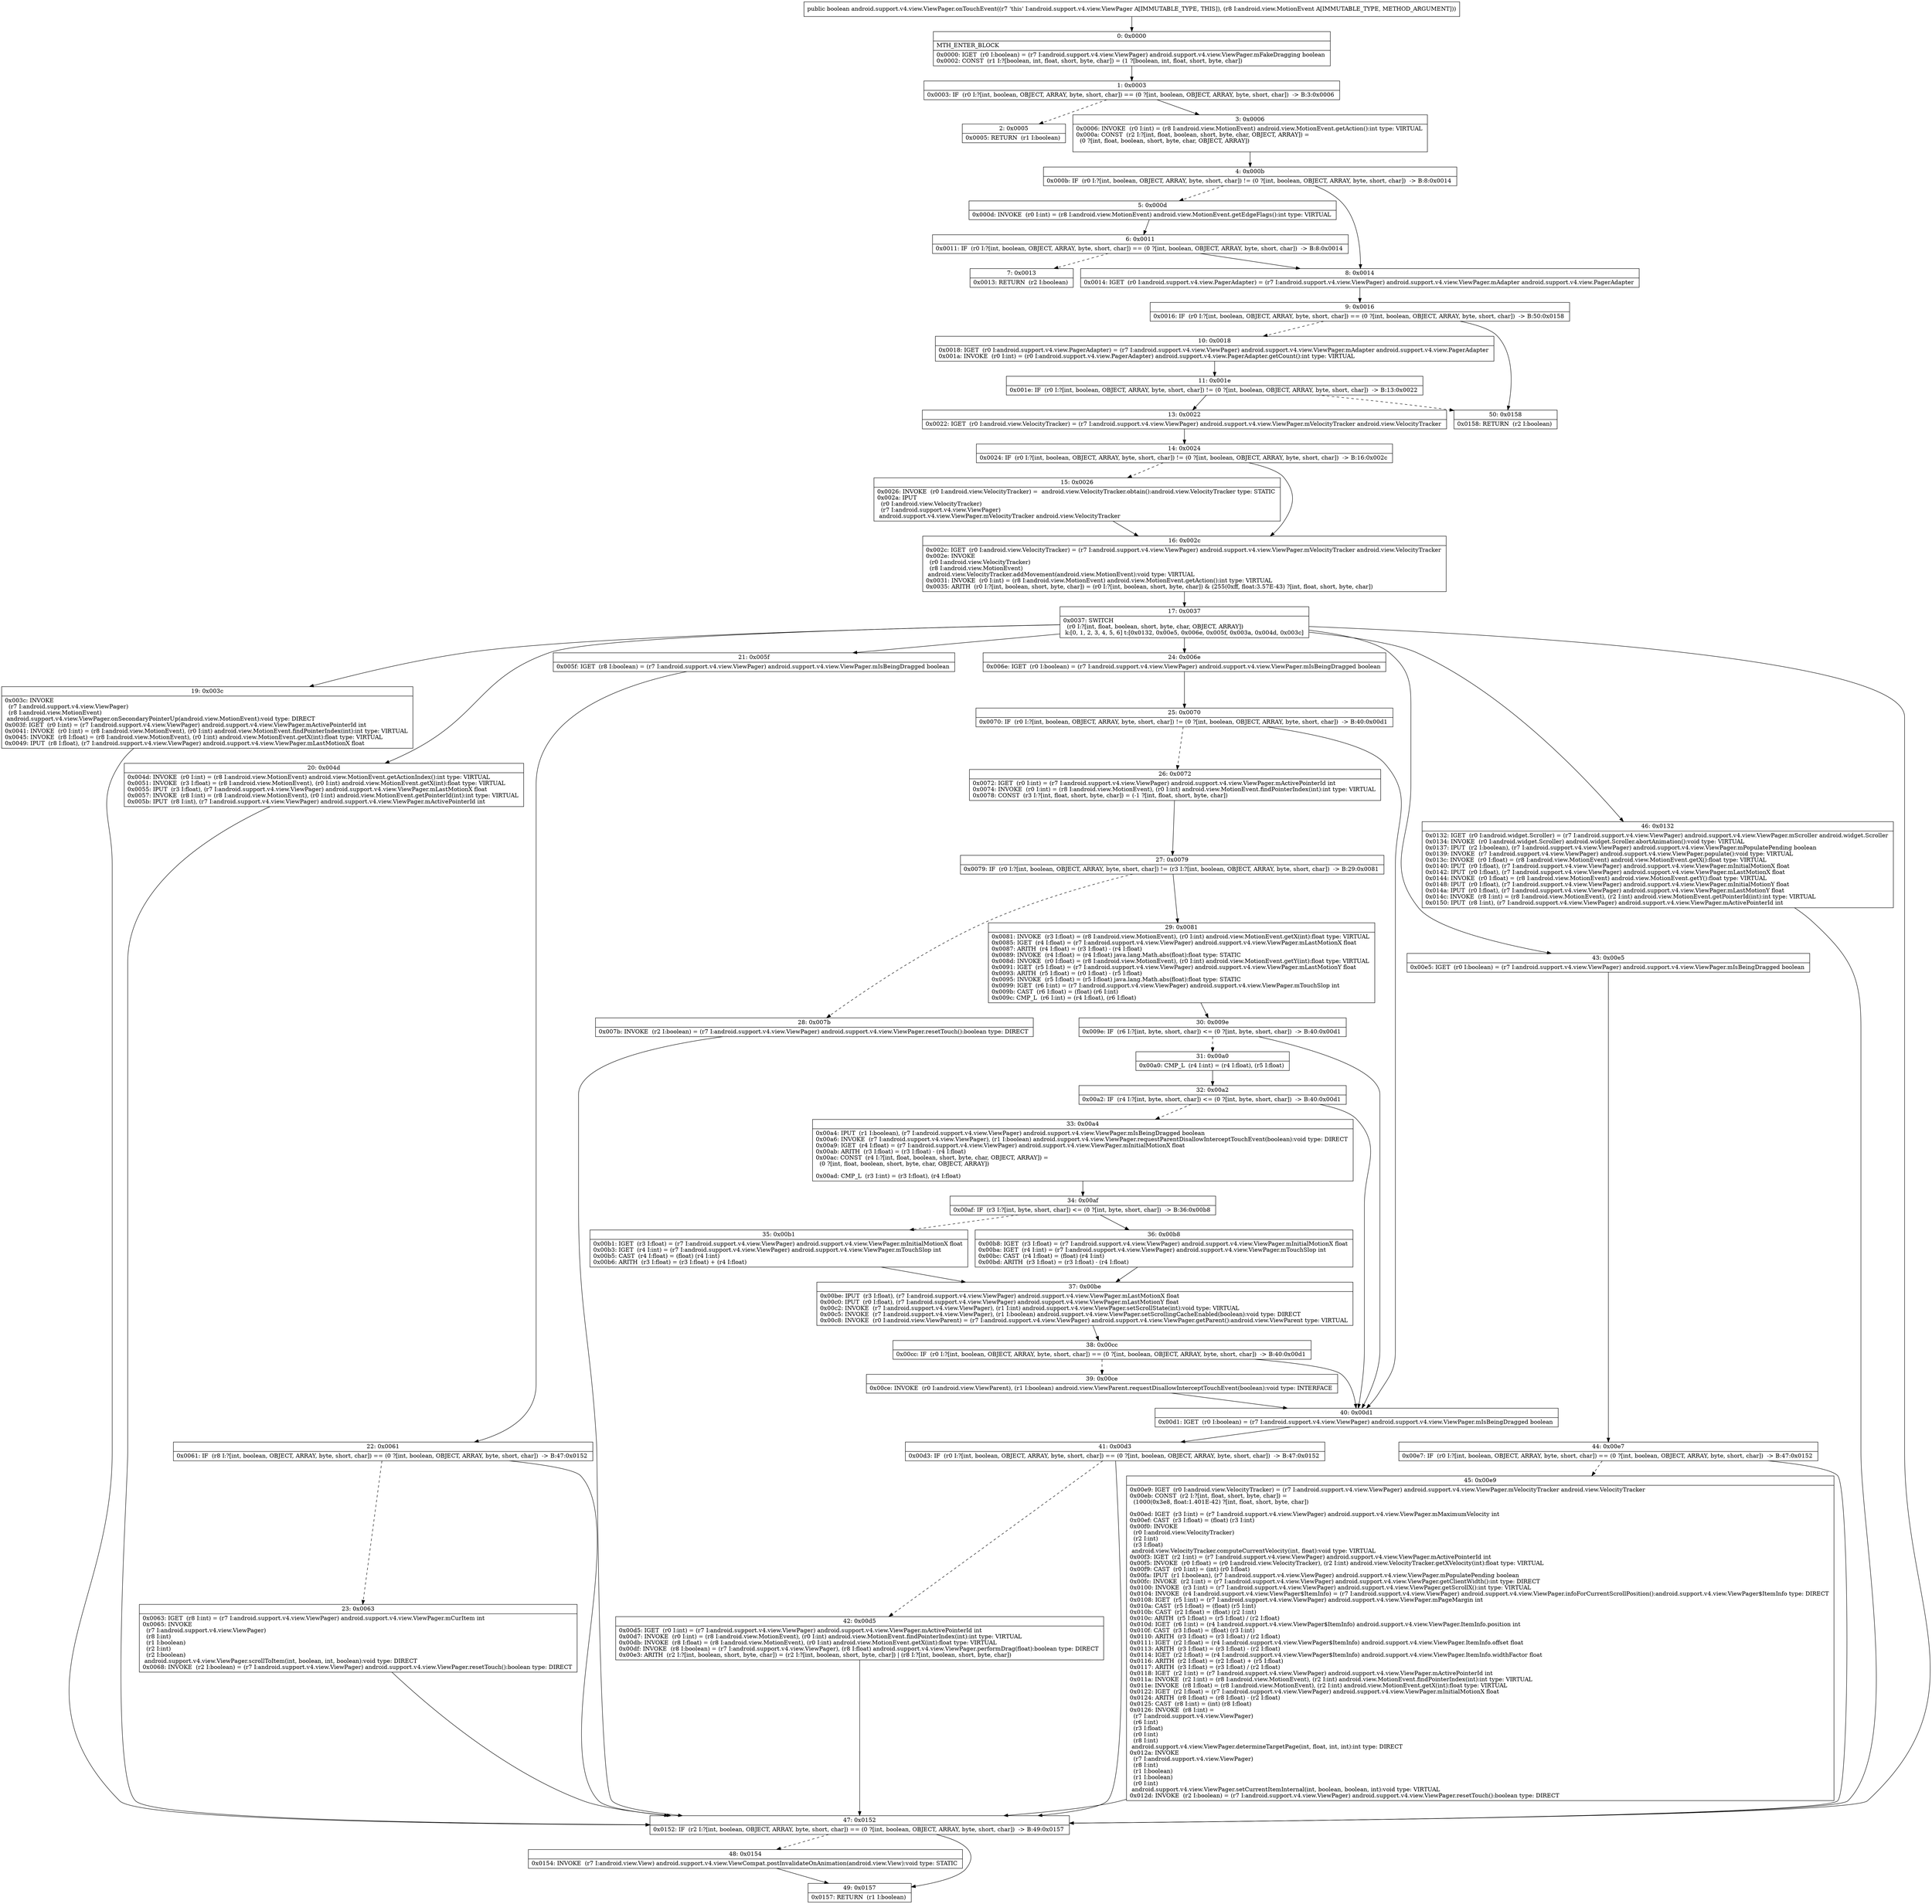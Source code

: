 digraph "CFG forandroid.support.v4.view.ViewPager.onTouchEvent(Landroid\/view\/MotionEvent;)Z" {
Node_0 [shape=record,label="{0\:\ 0x0000|MTH_ENTER_BLOCK\l|0x0000: IGET  (r0 I:boolean) = (r7 I:android.support.v4.view.ViewPager) android.support.v4.view.ViewPager.mFakeDragging boolean \l0x0002: CONST  (r1 I:?[boolean, int, float, short, byte, char]) = (1 ?[boolean, int, float, short, byte, char]) \l}"];
Node_1 [shape=record,label="{1\:\ 0x0003|0x0003: IF  (r0 I:?[int, boolean, OBJECT, ARRAY, byte, short, char]) == (0 ?[int, boolean, OBJECT, ARRAY, byte, short, char])  \-\> B:3:0x0006 \l}"];
Node_2 [shape=record,label="{2\:\ 0x0005|0x0005: RETURN  (r1 I:boolean) \l}"];
Node_3 [shape=record,label="{3\:\ 0x0006|0x0006: INVOKE  (r0 I:int) = (r8 I:android.view.MotionEvent) android.view.MotionEvent.getAction():int type: VIRTUAL \l0x000a: CONST  (r2 I:?[int, float, boolean, short, byte, char, OBJECT, ARRAY]) = \l  (0 ?[int, float, boolean, short, byte, char, OBJECT, ARRAY])\l \l}"];
Node_4 [shape=record,label="{4\:\ 0x000b|0x000b: IF  (r0 I:?[int, boolean, OBJECT, ARRAY, byte, short, char]) != (0 ?[int, boolean, OBJECT, ARRAY, byte, short, char])  \-\> B:8:0x0014 \l}"];
Node_5 [shape=record,label="{5\:\ 0x000d|0x000d: INVOKE  (r0 I:int) = (r8 I:android.view.MotionEvent) android.view.MotionEvent.getEdgeFlags():int type: VIRTUAL \l}"];
Node_6 [shape=record,label="{6\:\ 0x0011|0x0011: IF  (r0 I:?[int, boolean, OBJECT, ARRAY, byte, short, char]) == (0 ?[int, boolean, OBJECT, ARRAY, byte, short, char])  \-\> B:8:0x0014 \l}"];
Node_7 [shape=record,label="{7\:\ 0x0013|0x0013: RETURN  (r2 I:boolean) \l}"];
Node_8 [shape=record,label="{8\:\ 0x0014|0x0014: IGET  (r0 I:android.support.v4.view.PagerAdapter) = (r7 I:android.support.v4.view.ViewPager) android.support.v4.view.ViewPager.mAdapter android.support.v4.view.PagerAdapter \l}"];
Node_9 [shape=record,label="{9\:\ 0x0016|0x0016: IF  (r0 I:?[int, boolean, OBJECT, ARRAY, byte, short, char]) == (0 ?[int, boolean, OBJECT, ARRAY, byte, short, char])  \-\> B:50:0x0158 \l}"];
Node_10 [shape=record,label="{10\:\ 0x0018|0x0018: IGET  (r0 I:android.support.v4.view.PagerAdapter) = (r7 I:android.support.v4.view.ViewPager) android.support.v4.view.ViewPager.mAdapter android.support.v4.view.PagerAdapter \l0x001a: INVOKE  (r0 I:int) = (r0 I:android.support.v4.view.PagerAdapter) android.support.v4.view.PagerAdapter.getCount():int type: VIRTUAL \l}"];
Node_11 [shape=record,label="{11\:\ 0x001e|0x001e: IF  (r0 I:?[int, boolean, OBJECT, ARRAY, byte, short, char]) != (0 ?[int, boolean, OBJECT, ARRAY, byte, short, char])  \-\> B:13:0x0022 \l}"];
Node_13 [shape=record,label="{13\:\ 0x0022|0x0022: IGET  (r0 I:android.view.VelocityTracker) = (r7 I:android.support.v4.view.ViewPager) android.support.v4.view.ViewPager.mVelocityTracker android.view.VelocityTracker \l}"];
Node_14 [shape=record,label="{14\:\ 0x0024|0x0024: IF  (r0 I:?[int, boolean, OBJECT, ARRAY, byte, short, char]) != (0 ?[int, boolean, OBJECT, ARRAY, byte, short, char])  \-\> B:16:0x002c \l}"];
Node_15 [shape=record,label="{15\:\ 0x0026|0x0026: INVOKE  (r0 I:android.view.VelocityTracker) =  android.view.VelocityTracker.obtain():android.view.VelocityTracker type: STATIC \l0x002a: IPUT  \l  (r0 I:android.view.VelocityTracker)\l  (r7 I:android.support.v4.view.ViewPager)\l android.support.v4.view.ViewPager.mVelocityTracker android.view.VelocityTracker \l}"];
Node_16 [shape=record,label="{16\:\ 0x002c|0x002c: IGET  (r0 I:android.view.VelocityTracker) = (r7 I:android.support.v4.view.ViewPager) android.support.v4.view.ViewPager.mVelocityTracker android.view.VelocityTracker \l0x002e: INVOKE  \l  (r0 I:android.view.VelocityTracker)\l  (r8 I:android.view.MotionEvent)\l android.view.VelocityTracker.addMovement(android.view.MotionEvent):void type: VIRTUAL \l0x0031: INVOKE  (r0 I:int) = (r8 I:android.view.MotionEvent) android.view.MotionEvent.getAction():int type: VIRTUAL \l0x0035: ARITH  (r0 I:?[int, boolean, short, byte, char]) = (r0 I:?[int, boolean, short, byte, char]) & (255(0xff, float:3.57E\-43) ?[int, float, short, byte, char]) \l}"];
Node_17 [shape=record,label="{17\:\ 0x0037|0x0037: SWITCH  \l  (r0 I:?[int, float, boolean, short, byte, char, OBJECT, ARRAY])\l k:[0, 1, 2, 3, 4, 5, 6] t:[0x0132, 0x00e5, 0x006e, 0x005f, 0x003a, 0x004d, 0x003c] \l}"];
Node_19 [shape=record,label="{19\:\ 0x003c|0x003c: INVOKE  \l  (r7 I:android.support.v4.view.ViewPager)\l  (r8 I:android.view.MotionEvent)\l android.support.v4.view.ViewPager.onSecondaryPointerUp(android.view.MotionEvent):void type: DIRECT \l0x003f: IGET  (r0 I:int) = (r7 I:android.support.v4.view.ViewPager) android.support.v4.view.ViewPager.mActivePointerId int \l0x0041: INVOKE  (r0 I:int) = (r8 I:android.view.MotionEvent), (r0 I:int) android.view.MotionEvent.findPointerIndex(int):int type: VIRTUAL \l0x0045: INVOKE  (r8 I:float) = (r8 I:android.view.MotionEvent), (r0 I:int) android.view.MotionEvent.getX(int):float type: VIRTUAL \l0x0049: IPUT  (r8 I:float), (r7 I:android.support.v4.view.ViewPager) android.support.v4.view.ViewPager.mLastMotionX float \l}"];
Node_20 [shape=record,label="{20\:\ 0x004d|0x004d: INVOKE  (r0 I:int) = (r8 I:android.view.MotionEvent) android.view.MotionEvent.getActionIndex():int type: VIRTUAL \l0x0051: INVOKE  (r3 I:float) = (r8 I:android.view.MotionEvent), (r0 I:int) android.view.MotionEvent.getX(int):float type: VIRTUAL \l0x0055: IPUT  (r3 I:float), (r7 I:android.support.v4.view.ViewPager) android.support.v4.view.ViewPager.mLastMotionX float \l0x0057: INVOKE  (r8 I:int) = (r8 I:android.view.MotionEvent), (r0 I:int) android.view.MotionEvent.getPointerId(int):int type: VIRTUAL \l0x005b: IPUT  (r8 I:int), (r7 I:android.support.v4.view.ViewPager) android.support.v4.view.ViewPager.mActivePointerId int \l}"];
Node_21 [shape=record,label="{21\:\ 0x005f|0x005f: IGET  (r8 I:boolean) = (r7 I:android.support.v4.view.ViewPager) android.support.v4.view.ViewPager.mIsBeingDragged boolean \l}"];
Node_22 [shape=record,label="{22\:\ 0x0061|0x0061: IF  (r8 I:?[int, boolean, OBJECT, ARRAY, byte, short, char]) == (0 ?[int, boolean, OBJECT, ARRAY, byte, short, char])  \-\> B:47:0x0152 \l}"];
Node_23 [shape=record,label="{23\:\ 0x0063|0x0063: IGET  (r8 I:int) = (r7 I:android.support.v4.view.ViewPager) android.support.v4.view.ViewPager.mCurItem int \l0x0065: INVOKE  \l  (r7 I:android.support.v4.view.ViewPager)\l  (r8 I:int)\l  (r1 I:boolean)\l  (r2 I:int)\l  (r2 I:boolean)\l android.support.v4.view.ViewPager.scrollToItem(int, boolean, int, boolean):void type: DIRECT \l0x0068: INVOKE  (r2 I:boolean) = (r7 I:android.support.v4.view.ViewPager) android.support.v4.view.ViewPager.resetTouch():boolean type: DIRECT \l}"];
Node_24 [shape=record,label="{24\:\ 0x006e|0x006e: IGET  (r0 I:boolean) = (r7 I:android.support.v4.view.ViewPager) android.support.v4.view.ViewPager.mIsBeingDragged boolean \l}"];
Node_25 [shape=record,label="{25\:\ 0x0070|0x0070: IF  (r0 I:?[int, boolean, OBJECT, ARRAY, byte, short, char]) != (0 ?[int, boolean, OBJECT, ARRAY, byte, short, char])  \-\> B:40:0x00d1 \l}"];
Node_26 [shape=record,label="{26\:\ 0x0072|0x0072: IGET  (r0 I:int) = (r7 I:android.support.v4.view.ViewPager) android.support.v4.view.ViewPager.mActivePointerId int \l0x0074: INVOKE  (r0 I:int) = (r8 I:android.view.MotionEvent), (r0 I:int) android.view.MotionEvent.findPointerIndex(int):int type: VIRTUAL \l0x0078: CONST  (r3 I:?[int, float, short, byte, char]) = (\-1 ?[int, float, short, byte, char]) \l}"];
Node_27 [shape=record,label="{27\:\ 0x0079|0x0079: IF  (r0 I:?[int, boolean, OBJECT, ARRAY, byte, short, char]) != (r3 I:?[int, boolean, OBJECT, ARRAY, byte, short, char])  \-\> B:29:0x0081 \l}"];
Node_28 [shape=record,label="{28\:\ 0x007b|0x007b: INVOKE  (r2 I:boolean) = (r7 I:android.support.v4.view.ViewPager) android.support.v4.view.ViewPager.resetTouch():boolean type: DIRECT \l}"];
Node_29 [shape=record,label="{29\:\ 0x0081|0x0081: INVOKE  (r3 I:float) = (r8 I:android.view.MotionEvent), (r0 I:int) android.view.MotionEvent.getX(int):float type: VIRTUAL \l0x0085: IGET  (r4 I:float) = (r7 I:android.support.v4.view.ViewPager) android.support.v4.view.ViewPager.mLastMotionX float \l0x0087: ARITH  (r4 I:float) = (r3 I:float) \- (r4 I:float) \l0x0089: INVOKE  (r4 I:float) = (r4 I:float) java.lang.Math.abs(float):float type: STATIC \l0x008d: INVOKE  (r0 I:float) = (r8 I:android.view.MotionEvent), (r0 I:int) android.view.MotionEvent.getY(int):float type: VIRTUAL \l0x0091: IGET  (r5 I:float) = (r7 I:android.support.v4.view.ViewPager) android.support.v4.view.ViewPager.mLastMotionY float \l0x0093: ARITH  (r5 I:float) = (r0 I:float) \- (r5 I:float) \l0x0095: INVOKE  (r5 I:float) = (r5 I:float) java.lang.Math.abs(float):float type: STATIC \l0x0099: IGET  (r6 I:int) = (r7 I:android.support.v4.view.ViewPager) android.support.v4.view.ViewPager.mTouchSlop int \l0x009b: CAST  (r6 I:float) = (float) (r6 I:int) \l0x009c: CMP_L  (r6 I:int) = (r4 I:float), (r6 I:float) \l}"];
Node_30 [shape=record,label="{30\:\ 0x009e|0x009e: IF  (r6 I:?[int, byte, short, char]) \<= (0 ?[int, byte, short, char])  \-\> B:40:0x00d1 \l}"];
Node_31 [shape=record,label="{31\:\ 0x00a0|0x00a0: CMP_L  (r4 I:int) = (r4 I:float), (r5 I:float) \l}"];
Node_32 [shape=record,label="{32\:\ 0x00a2|0x00a2: IF  (r4 I:?[int, byte, short, char]) \<= (0 ?[int, byte, short, char])  \-\> B:40:0x00d1 \l}"];
Node_33 [shape=record,label="{33\:\ 0x00a4|0x00a4: IPUT  (r1 I:boolean), (r7 I:android.support.v4.view.ViewPager) android.support.v4.view.ViewPager.mIsBeingDragged boolean \l0x00a6: INVOKE  (r7 I:android.support.v4.view.ViewPager), (r1 I:boolean) android.support.v4.view.ViewPager.requestParentDisallowInterceptTouchEvent(boolean):void type: DIRECT \l0x00a9: IGET  (r4 I:float) = (r7 I:android.support.v4.view.ViewPager) android.support.v4.view.ViewPager.mInitialMotionX float \l0x00ab: ARITH  (r3 I:float) = (r3 I:float) \- (r4 I:float) \l0x00ac: CONST  (r4 I:?[int, float, boolean, short, byte, char, OBJECT, ARRAY]) = \l  (0 ?[int, float, boolean, short, byte, char, OBJECT, ARRAY])\l \l0x00ad: CMP_L  (r3 I:int) = (r3 I:float), (r4 I:float) \l}"];
Node_34 [shape=record,label="{34\:\ 0x00af|0x00af: IF  (r3 I:?[int, byte, short, char]) \<= (0 ?[int, byte, short, char])  \-\> B:36:0x00b8 \l}"];
Node_35 [shape=record,label="{35\:\ 0x00b1|0x00b1: IGET  (r3 I:float) = (r7 I:android.support.v4.view.ViewPager) android.support.v4.view.ViewPager.mInitialMotionX float \l0x00b3: IGET  (r4 I:int) = (r7 I:android.support.v4.view.ViewPager) android.support.v4.view.ViewPager.mTouchSlop int \l0x00b5: CAST  (r4 I:float) = (float) (r4 I:int) \l0x00b6: ARITH  (r3 I:float) = (r3 I:float) + (r4 I:float) \l}"];
Node_36 [shape=record,label="{36\:\ 0x00b8|0x00b8: IGET  (r3 I:float) = (r7 I:android.support.v4.view.ViewPager) android.support.v4.view.ViewPager.mInitialMotionX float \l0x00ba: IGET  (r4 I:int) = (r7 I:android.support.v4.view.ViewPager) android.support.v4.view.ViewPager.mTouchSlop int \l0x00bc: CAST  (r4 I:float) = (float) (r4 I:int) \l0x00bd: ARITH  (r3 I:float) = (r3 I:float) \- (r4 I:float) \l}"];
Node_37 [shape=record,label="{37\:\ 0x00be|0x00be: IPUT  (r3 I:float), (r7 I:android.support.v4.view.ViewPager) android.support.v4.view.ViewPager.mLastMotionX float \l0x00c0: IPUT  (r0 I:float), (r7 I:android.support.v4.view.ViewPager) android.support.v4.view.ViewPager.mLastMotionY float \l0x00c2: INVOKE  (r7 I:android.support.v4.view.ViewPager), (r1 I:int) android.support.v4.view.ViewPager.setScrollState(int):void type: VIRTUAL \l0x00c5: INVOKE  (r7 I:android.support.v4.view.ViewPager), (r1 I:boolean) android.support.v4.view.ViewPager.setScrollingCacheEnabled(boolean):void type: DIRECT \l0x00c8: INVOKE  (r0 I:android.view.ViewParent) = (r7 I:android.support.v4.view.ViewPager) android.support.v4.view.ViewPager.getParent():android.view.ViewParent type: VIRTUAL \l}"];
Node_38 [shape=record,label="{38\:\ 0x00cc|0x00cc: IF  (r0 I:?[int, boolean, OBJECT, ARRAY, byte, short, char]) == (0 ?[int, boolean, OBJECT, ARRAY, byte, short, char])  \-\> B:40:0x00d1 \l}"];
Node_39 [shape=record,label="{39\:\ 0x00ce|0x00ce: INVOKE  (r0 I:android.view.ViewParent), (r1 I:boolean) android.view.ViewParent.requestDisallowInterceptTouchEvent(boolean):void type: INTERFACE \l}"];
Node_40 [shape=record,label="{40\:\ 0x00d1|0x00d1: IGET  (r0 I:boolean) = (r7 I:android.support.v4.view.ViewPager) android.support.v4.view.ViewPager.mIsBeingDragged boolean \l}"];
Node_41 [shape=record,label="{41\:\ 0x00d3|0x00d3: IF  (r0 I:?[int, boolean, OBJECT, ARRAY, byte, short, char]) == (0 ?[int, boolean, OBJECT, ARRAY, byte, short, char])  \-\> B:47:0x0152 \l}"];
Node_42 [shape=record,label="{42\:\ 0x00d5|0x00d5: IGET  (r0 I:int) = (r7 I:android.support.v4.view.ViewPager) android.support.v4.view.ViewPager.mActivePointerId int \l0x00d7: INVOKE  (r0 I:int) = (r8 I:android.view.MotionEvent), (r0 I:int) android.view.MotionEvent.findPointerIndex(int):int type: VIRTUAL \l0x00db: INVOKE  (r8 I:float) = (r8 I:android.view.MotionEvent), (r0 I:int) android.view.MotionEvent.getX(int):float type: VIRTUAL \l0x00df: INVOKE  (r8 I:boolean) = (r7 I:android.support.v4.view.ViewPager), (r8 I:float) android.support.v4.view.ViewPager.performDrag(float):boolean type: DIRECT \l0x00e3: ARITH  (r2 I:?[int, boolean, short, byte, char]) = (r2 I:?[int, boolean, short, byte, char]) \| (r8 I:?[int, boolean, short, byte, char]) \l}"];
Node_43 [shape=record,label="{43\:\ 0x00e5|0x00e5: IGET  (r0 I:boolean) = (r7 I:android.support.v4.view.ViewPager) android.support.v4.view.ViewPager.mIsBeingDragged boolean \l}"];
Node_44 [shape=record,label="{44\:\ 0x00e7|0x00e7: IF  (r0 I:?[int, boolean, OBJECT, ARRAY, byte, short, char]) == (0 ?[int, boolean, OBJECT, ARRAY, byte, short, char])  \-\> B:47:0x0152 \l}"];
Node_45 [shape=record,label="{45\:\ 0x00e9|0x00e9: IGET  (r0 I:android.view.VelocityTracker) = (r7 I:android.support.v4.view.ViewPager) android.support.v4.view.ViewPager.mVelocityTracker android.view.VelocityTracker \l0x00eb: CONST  (r2 I:?[int, float, short, byte, char]) = \l  (1000(0x3e8, float:1.401E\-42) ?[int, float, short, byte, char])\l \l0x00ed: IGET  (r3 I:int) = (r7 I:android.support.v4.view.ViewPager) android.support.v4.view.ViewPager.mMaximumVelocity int \l0x00ef: CAST  (r3 I:float) = (float) (r3 I:int) \l0x00f0: INVOKE  \l  (r0 I:android.view.VelocityTracker)\l  (r2 I:int)\l  (r3 I:float)\l android.view.VelocityTracker.computeCurrentVelocity(int, float):void type: VIRTUAL \l0x00f3: IGET  (r2 I:int) = (r7 I:android.support.v4.view.ViewPager) android.support.v4.view.ViewPager.mActivePointerId int \l0x00f5: INVOKE  (r0 I:float) = (r0 I:android.view.VelocityTracker), (r2 I:int) android.view.VelocityTracker.getXVelocity(int):float type: VIRTUAL \l0x00f9: CAST  (r0 I:int) = (int) (r0 I:float) \l0x00fa: IPUT  (r1 I:boolean), (r7 I:android.support.v4.view.ViewPager) android.support.v4.view.ViewPager.mPopulatePending boolean \l0x00fc: INVOKE  (r2 I:int) = (r7 I:android.support.v4.view.ViewPager) android.support.v4.view.ViewPager.getClientWidth():int type: DIRECT \l0x0100: INVOKE  (r3 I:int) = (r7 I:android.support.v4.view.ViewPager) android.support.v4.view.ViewPager.getScrollX():int type: VIRTUAL \l0x0104: INVOKE  (r4 I:android.support.v4.view.ViewPager$ItemInfo) = (r7 I:android.support.v4.view.ViewPager) android.support.v4.view.ViewPager.infoForCurrentScrollPosition():android.support.v4.view.ViewPager$ItemInfo type: DIRECT \l0x0108: IGET  (r5 I:int) = (r7 I:android.support.v4.view.ViewPager) android.support.v4.view.ViewPager.mPageMargin int \l0x010a: CAST  (r5 I:float) = (float) (r5 I:int) \l0x010b: CAST  (r2 I:float) = (float) (r2 I:int) \l0x010c: ARITH  (r5 I:float) = (r5 I:float) \/ (r2 I:float) \l0x010d: IGET  (r6 I:int) = (r4 I:android.support.v4.view.ViewPager$ItemInfo) android.support.v4.view.ViewPager.ItemInfo.position int \l0x010f: CAST  (r3 I:float) = (float) (r3 I:int) \l0x0110: ARITH  (r3 I:float) = (r3 I:float) \/ (r2 I:float) \l0x0111: IGET  (r2 I:float) = (r4 I:android.support.v4.view.ViewPager$ItemInfo) android.support.v4.view.ViewPager.ItemInfo.offset float \l0x0113: ARITH  (r3 I:float) = (r3 I:float) \- (r2 I:float) \l0x0114: IGET  (r2 I:float) = (r4 I:android.support.v4.view.ViewPager$ItemInfo) android.support.v4.view.ViewPager.ItemInfo.widthFactor float \l0x0116: ARITH  (r2 I:float) = (r2 I:float) + (r5 I:float) \l0x0117: ARITH  (r3 I:float) = (r3 I:float) \/ (r2 I:float) \l0x0118: IGET  (r2 I:int) = (r7 I:android.support.v4.view.ViewPager) android.support.v4.view.ViewPager.mActivePointerId int \l0x011a: INVOKE  (r2 I:int) = (r8 I:android.view.MotionEvent), (r2 I:int) android.view.MotionEvent.findPointerIndex(int):int type: VIRTUAL \l0x011e: INVOKE  (r8 I:float) = (r8 I:android.view.MotionEvent), (r2 I:int) android.view.MotionEvent.getX(int):float type: VIRTUAL \l0x0122: IGET  (r2 I:float) = (r7 I:android.support.v4.view.ViewPager) android.support.v4.view.ViewPager.mInitialMotionX float \l0x0124: ARITH  (r8 I:float) = (r8 I:float) \- (r2 I:float) \l0x0125: CAST  (r8 I:int) = (int) (r8 I:float) \l0x0126: INVOKE  (r8 I:int) = \l  (r7 I:android.support.v4.view.ViewPager)\l  (r6 I:int)\l  (r3 I:float)\l  (r0 I:int)\l  (r8 I:int)\l android.support.v4.view.ViewPager.determineTargetPage(int, float, int, int):int type: DIRECT \l0x012a: INVOKE  \l  (r7 I:android.support.v4.view.ViewPager)\l  (r8 I:int)\l  (r1 I:boolean)\l  (r1 I:boolean)\l  (r0 I:int)\l android.support.v4.view.ViewPager.setCurrentItemInternal(int, boolean, boolean, int):void type: VIRTUAL \l0x012d: INVOKE  (r2 I:boolean) = (r7 I:android.support.v4.view.ViewPager) android.support.v4.view.ViewPager.resetTouch():boolean type: DIRECT \l}"];
Node_46 [shape=record,label="{46\:\ 0x0132|0x0132: IGET  (r0 I:android.widget.Scroller) = (r7 I:android.support.v4.view.ViewPager) android.support.v4.view.ViewPager.mScroller android.widget.Scroller \l0x0134: INVOKE  (r0 I:android.widget.Scroller) android.widget.Scroller.abortAnimation():void type: VIRTUAL \l0x0137: IPUT  (r2 I:boolean), (r7 I:android.support.v4.view.ViewPager) android.support.v4.view.ViewPager.mPopulatePending boolean \l0x0139: INVOKE  (r7 I:android.support.v4.view.ViewPager) android.support.v4.view.ViewPager.populate():void type: VIRTUAL \l0x013c: INVOKE  (r0 I:float) = (r8 I:android.view.MotionEvent) android.view.MotionEvent.getX():float type: VIRTUAL \l0x0140: IPUT  (r0 I:float), (r7 I:android.support.v4.view.ViewPager) android.support.v4.view.ViewPager.mInitialMotionX float \l0x0142: IPUT  (r0 I:float), (r7 I:android.support.v4.view.ViewPager) android.support.v4.view.ViewPager.mLastMotionX float \l0x0144: INVOKE  (r0 I:float) = (r8 I:android.view.MotionEvent) android.view.MotionEvent.getY():float type: VIRTUAL \l0x0148: IPUT  (r0 I:float), (r7 I:android.support.v4.view.ViewPager) android.support.v4.view.ViewPager.mInitialMotionY float \l0x014a: IPUT  (r0 I:float), (r7 I:android.support.v4.view.ViewPager) android.support.v4.view.ViewPager.mLastMotionY float \l0x014c: INVOKE  (r8 I:int) = (r8 I:android.view.MotionEvent), (r2 I:int) android.view.MotionEvent.getPointerId(int):int type: VIRTUAL \l0x0150: IPUT  (r8 I:int), (r7 I:android.support.v4.view.ViewPager) android.support.v4.view.ViewPager.mActivePointerId int \l}"];
Node_47 [shape=record,label="{47\:\ 0x0152|0x0152: IF  (r2 I:?[int, boolean, OBJECT, ARRAY, byte, short, char]) == (0 ?[int, boolean, OBJECT, ARRAY, byte, short, char])  \-\> B:49:0x0157 \l}"];
Node_48 [shape=record,label="{48\:\ 0x0154|0x0154: INVOKE  (r7 I:android.view.View) android.support.v4.view.ViewCompat.postInvalidateOnAnimation(android.view.View):void type: STATIC \l}"];
Node_49 [shape=record,label="{49\:\ 0x0157|0x0157: RETURN  (r1 I:boolean) \l}"];
Node_50 [shape=record,label="{50\:\ 0x0158|0x0158: RETURN  (r2 I:boolean) \l}"];
MethodNode[shape=record,label="{public boolean android.support.v4.view.ViewPager.onTouchEvent((r7 'this' I:android.support.v4.view.ViewPager A[IMMUTABLE_TYPE, THIS]), (r8 I:android.view.MotionEvent A[IMMUTABLE_TYPE, METHOD_ARGUMENT])) }"];
MethodNode -> Node_0;
Node_0 -> Node_1;
Node_1 -> Node_2[style=dashed];
Node_1 -> Node_3;
Node_3 -> Node_4;
Node_4 -> Node_5[style=dashed];
Node_4 -> Node_8;
Node_5 -> Node_6;
Node_6 -> Node_7[style=dashed];
Node_6 -> Node_8;
Node_8 -> Node_9;
Node_9 -> Node_10[style=dashed];
Node_9 -> Node_50;
Node_10 -> Node_11;
Node_11 -> Node_13;
Node_11 -> Node_50[style=dashed];
Node_13 -> Node_14;
Node_14 -> Node_15[style=dashed];
Node_14 -> Node_16;
Node_15 -> Node_16;
Node_16 -> Node_17;
Node_17 -> Node_19;
Node_17 -> Node_20;
Node_17 -> Node_21;
Node_17 -> Node_24;
Node_17 -> Node_43;
Node_17 -> Node_46;
Node_17 -> Node_47;
Node_19 -> Node_47;
Node_20 -> Node_47;
Node_21 -> Node_22;
Node_22 -> Node_23[style=dashed];
Node_22 -> Node_47;
Node_23 -> Node_47;
Node_24 -> Node_25;
Node_25 -> Node_26[style=dashed];
Node_25 -> Node_40;
Node_26 -> Node_27;
Node_27 -> Node_28[style=dashed];
Node_27 -> Node_29;
Node_28 -> Node_47;
Node_29 -> Node_30;
Node_30 -> Node_31[style=dashed];
Node_30 -> Node_40;
Node_31 -> Node_32;
Node_32 -> Node_33[style=dashed];
Node_32 -> Node_40;
Node_33 -> Node_34;
Node_34 -> Node_35[style=dashed];
Node_34 -> Node_36;
Node_35 -> Node_37;
Node_36 -> Node_37;
Node_37 -> Node_38;
Node_38 -> Node_39[style=dashed];
Node_38 -> Node_40;
Node_39 -> Node_40;
Node_40 -> Node_41;
Node_41 -> Node_42[style=dashed];
Node_41 -> Node_47;
Node_42 -> Node_47;
Node_43 -> Node_44;
Node_44 -> Node_45[style=dashed];
Node_44 -> Node_47;
Node_45 -> Node_47;
Node_46 -> Node_47;
Node_47 -> Node_48[style=dashed];
Node_47 -> Node_49;
Node_48 -> Node_49;
}

